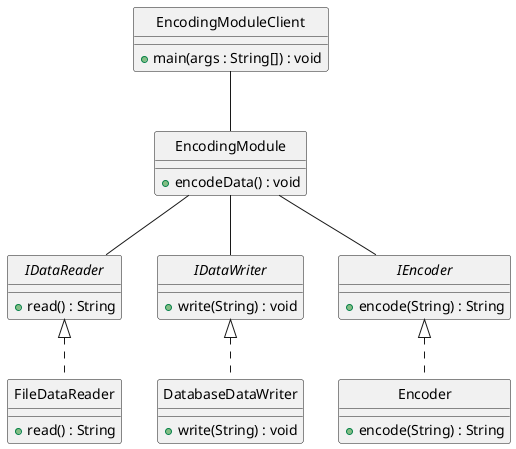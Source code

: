 @startuml
skinparam style strictuml

interface IDataReader {
    +read() : String
}

interface IDataWriter {
    +write(String) : void
}

interface IEncoder {
    +encode(String) : String
}

class EncodingModuleClient {
    +main(args : String[]) : void
}


class FileDataReader implements IDataReader {
    +read() : String

}

class DatabaseDataWriter implements IDataWriter {
    +write(String) : void

}

class Encoder implements IEncoder {
    +encode(String) : String
}

class EncodingModule {
    +encodeData() : void
}

EncodingModuleClient -- EncodingModule
EncodingModule -- IDataReader
EncodingModule -- IDataWriter
EncodingModule -- IEncoder

@enduml
